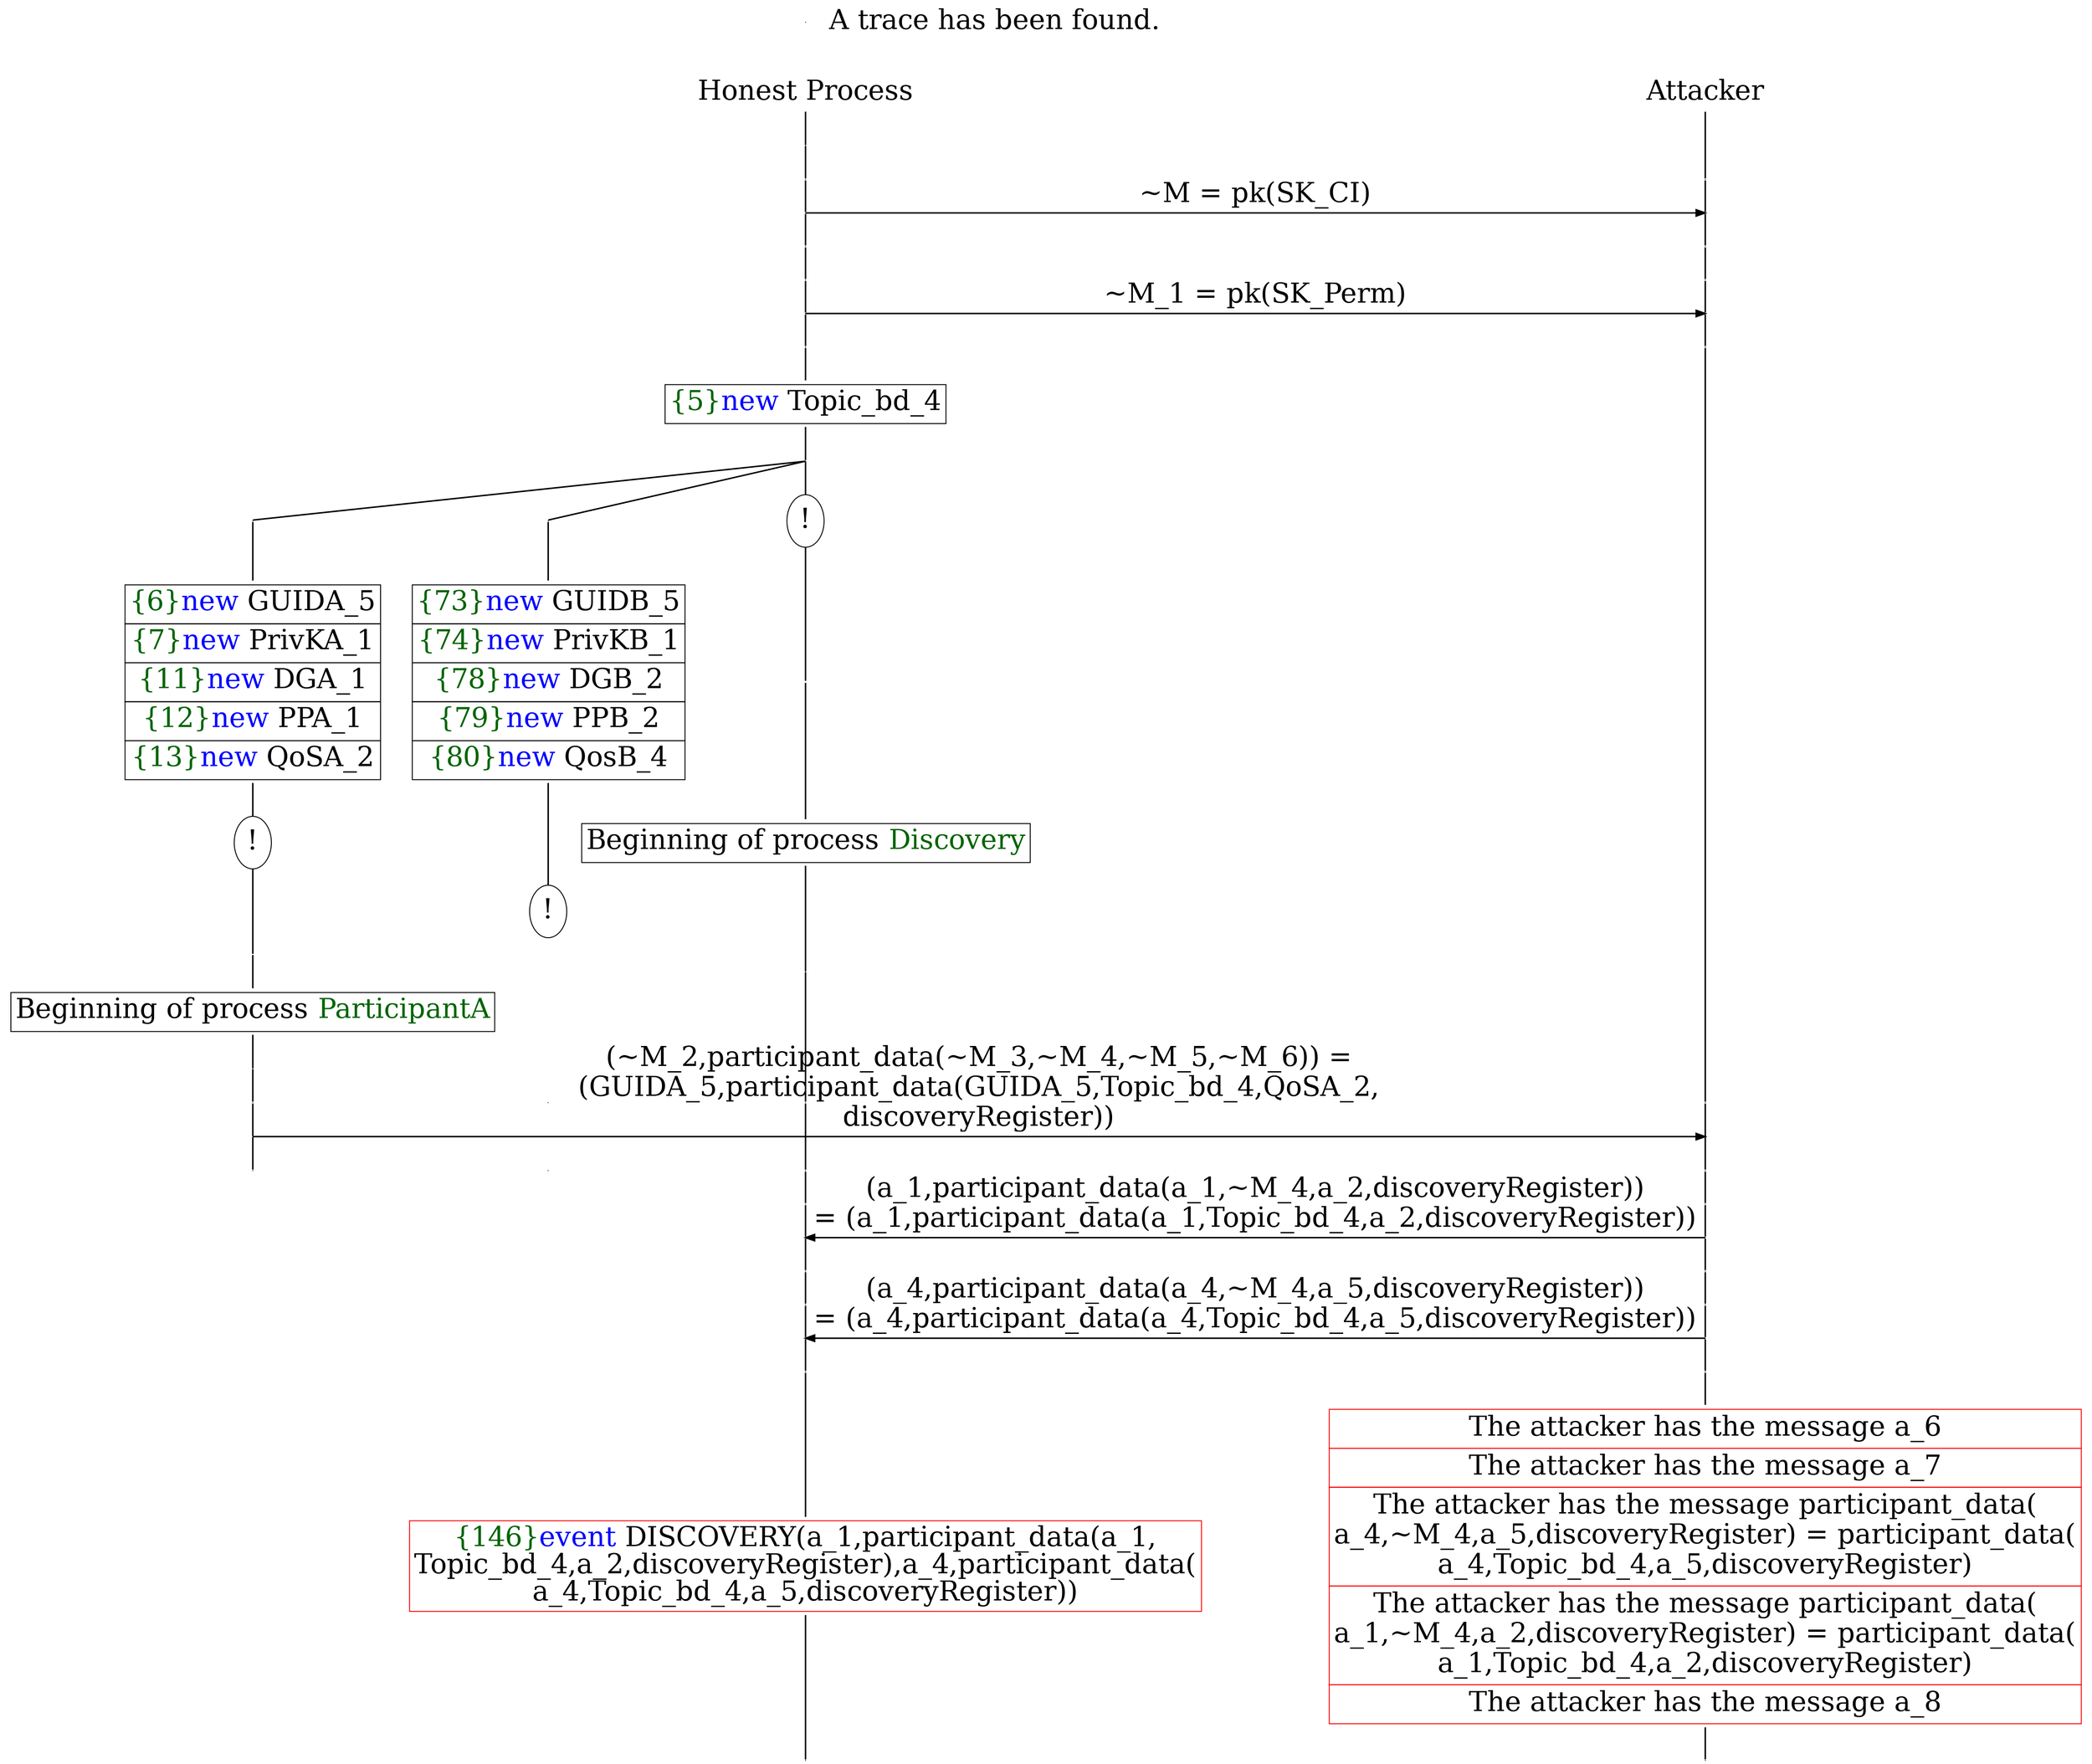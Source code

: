 digraph {
graph [ordering = out]
edge [arrowhead = none, penwidth = 1.6, fontsize = 30]
node [shape = point, width = 0, height = 0, fontsize = 30]
Trace<br/>
[label = <A trace has been found.<br/>
>, shape = plaintext]
P0__0 [label = "Honest Process", shape = plaintext]
P__0 [label = "Attacker", shape = plaintext]
Trace -> P0__0 [label = "", style = invisible, weight = 100]{rank = same; P0__0 P__0}
P0__0 -> P0__1 [label = <>, weight = 100]
P0__1 -> P0__2 [label = <>, weight = 100]
P__0 -> P__1 [label = <>, weight = 100]
{rank = same; P__1 P0__2}
P0__2 -> P0__3 [label = <>, weight = 100]
P__1 -> P__2 [label = <>, weight = 100]
{rank = same; P__2 P0__3}
P0__3 -> P__2 [label = <~M = pk(SK_CI)>, arrowhead = normal]
P0__3 -> P0__4 [label = <>, weight = 100]
P__2 -> P__3 [label = <>, weight = 100]
{rank = same; P__3 P0__4}
P0__4 -> P0__5 [label = <>, weight = 100]
P__3 -> P__4 [label = <>, weight = 100]
{rank = same; P__4 P0__5}
P0__5 -> P0__6 [label = <>, weight = 100]
P__4 -> P__5 [label = <>, weight = 100]
{rank = same; P__5 P0__6}
P0__6 -> P__5 [label = <~M_1 = pk(SK_Perm)>, arrowhead = normal]
P0__6 -> P0__7 [label = <>, weight = 100]
P__5 -> P__6 [label = <>, weight = 100]
{rank = same; P__6 P0__7}
P0__7 -> P0__8 [label = <>, weight = 100]
P0__8 [shape = plaintext, label = <<TABLE BORDER="0" CELLBORDER="1" CELLSPACING="0" CELLPADDING="4"> <TR><TD><FONT COLOR="darkgreen">{5}</FONT><FONT COLOR="blue">new </FONT>Topic_bd_4</TD></TR></TABLE>>]
P0__8 -> P0__9 [label = <>, weight = 100]
/*RPar */
P0__9 -> P0_2__9 [label = <>]
P0__9 -> P0_1__9 [label = <>]
P0__9 -> P0_0__9 [label = <>]
P0__9 [label = "", fixedsize = false, width = 0, height = 0, shape = none]
{rank = same; P0_0__9 P0_1__9 P0_2__9}
P0_0__9 [label = "!", shape = ellipse]
P0_0_0__9 [label = "", fixedsize = false, width = 0, height = 0, shape = none]
P0_0__9 -> P0_0_0__9 [label = <>, weight = 100]
P0_0_0__9 -> P0_0_0__10 [label = <>, weight = 100]
P0_0_0__10 [shape = plaintext, label = <<TABLE BORDER="0" CELLBORDER="1" CELLSPACING="0" CELLPADDING="4"> <TR><TD>Beginning of process <FONT COLOR="darkgreen">Discovery</FONT></TD></TR></TABLE>>]
P0_0_0__10 -> P0_0_0__11 [label = <>, weight = 100]
P0_1__9 -> P0_1__10 [label = <>, weight = 100]
P0_1__10 [shape = plaintext, label = <<TABLE BORDER="0" CELLBORDER="1" CELLSPACING="0" CELLPADDING="4"> <TR><TD><FONT COLOR="darkgreen">{73}</FONT><FONT COLOR="blue">new </FONT>GUIDB_5</TD></TR><TR><TD><FONT COLOR="darkgreen">{74}</FONT><FONT COLOR="blue">new </FONT>PrivKB_1</TD></TR><TR><TD><FONT COLOR="darkgreen">{78}</FONT><FONT COLOR="blue">new </FONT>DGB_2</TD></TR><TR><TD><FONT COLOR="darkgreen">{79}</FONT><FONT COLOR="blue">new </FONT>PPB_2</TD></TR><TR><TD><FONT COLOR="darkgreen">{80}</FONT><FONT COLOR="blue">new </FONT>QosB_4</TD></TR></TABLE>>]
P0_1__10 -> P0_1__11 [label = <>, weight = 100]
P0_1__11 [label = "!", shape = ellipse]
P0_2__9 -> P0_2__10 [label = <>, weight = 100]
P0_2__10 [shape = plaintext, label = <<TABLE BORDER="0" CELLBORDER="1" CELLSPACING="0" CELLPADDING="4"> <TR><TD><FONT COLOR="darkgreen">{6}</FONT><FONT COLOR="blue">new </FONT>GUIDA_5</TD></TR><TR><TD><FONT COLOR="darkgreen">{7}</FONT><FONT COLOR="blue">new </FONT>PrivKA_1</TD></TR><TR><TD><FONT COLOR="darkgreen">{11}</FONT><FONT COLOR="blue">new </FONT>DGA_1</TD></TR><TR><TD><FONT COLOR="darkgreen">{12}</FONT><FONT COLOR="blue">new </FONT>PPA_1</TD></TR><TR><TD><FONT COLOR="darkgreen">{13}</FONT><FONT COLOR="blue">new </FONT>QoSA_2</TD></TR></TABLE>>]
P0_2__10 -> P0_2__11 [label = <>, weight = 100]
P0_2__11 [label = "!", shape = ellipse]
P0_2_0__11 [label = "", fixedsize = false, width = 0, height = 0, shape = none]
P0_2__11 -> P0_2_0__11 [label = <>, weight = 100]
P0_2_0__11 -> P0_2_0__12 [label = <>, weight = 100]
P0_2_0__12 [shape = plaintext, label = <<TABLE BORDER="0" CELLBORDER="1" CELLSPACING="0" CELLPADDING="4"> <TR><TD>Beginning of process <FONT COLOR="darkgreen">ParticipantA</FONT></TD></TR></TABLE>>]
P0_2_0__12 -> P0_2_0__13 [label = <>, weight = 100]
P0_2_0__13 -> P0_2_0__14 [label = <>, weight = 100]
P0_1__12 [label = "", style = invisible]
P0_1__11 -> P0_1__12 [label = <>, weight = 100, style = invisible]
P0_0_0__11 -> P0_0_0__12 [label = <>, weight = 100]
P__6 -> P__7 [label = <>, weight = 100]
{rank = same; P__7 P0_0_0__12 P0_1__12 P0_2_0__14}
P0_2_0__14 -> P0_2_0__15 [label = <>, weight = 100]
P__7 -> P__8 [label = <>, weight = 100]
{rank = same; P__8 P0_2_0__15}
P0_2_0__15 -> P__8 [label = <(~M_2,participant_data(~M_3,~M_4,~M_5,~M_6)) =<br/>
(GUIDA_5,participant_data(GUIDA_5,Topic_bd_4,QoSA_2,<br/>
discoveryRegister))>, arrowhead = normal]
P0_2_0__15 -> P0_2_0__16 [label = <>, weight = 100]
P0_1__13 [label = "", style = invisible]
P0_1__12 -> P0_1__13 [label = <>, weight = 100, style = invisible]
P0_0_0__12 -> P0_0_0__13 [label = <>, weight = 100]
P__8 -> P__9 [label = <>, weight = 100]
{rank = same; P__9 P0_0_0__13 P0_1__13 P0_2_0__16}
P0_0_0__13 -> P0_0_0__14 [label = <>, weight = 100]
P__9 -> P__10 [label = <>, weight = 100]
{rank = same; P__10 P0_0_0__14}
P0_0_0__14 -> P0_0_0__15 [label = <>, weight = 100]
P__10 -> P__11 [label = <>, weight = 100]
{rank = same; P__11 P0_0_0__15}
P0_0_0__15 -> P__11 [label = <(a_1,participant_data(a_1,~M_4,a_2,discoveryRegister))<br/>
= (a_1,participant_data(a_1,Topic_bd_4,a_2,discoveryRegister))>, dir = back, arrowhead = normal]
P0_0_0__15 -> P0_0_0__16 [label = <>, weight = 100]
P__11 -> P__12 [label = <>, weight = 100]
{rank = same; P__12 P0_0_0__16}
P0_0_0__16 -> P0_0_0__17 [label = <>, weight = 100]
P__12 -> P__13 [label = <>, weight = 100]
{rank = same; P__13 P0_0_0__17}
P0_0_0__17 -> P0_0_0__18 [label = <>, weight = 100]
P__13 -> P__14 [label = <>, weight = 100]
{rank = same; P__14 P0_0_0__18}
P0_0_0__18 -> P__14 [label = <(a_4,participant_data(a_4,~M_4,a_5,discoveryRegister))<br/>
= (a_4,participant_data(a_4,Topic_bd_4,a_5,discoveryRegister))>, dir = back, arrowhead = normal]
P0_0_0__18 -> P0_0_0__19 [label = <>, weight = 100]
P__14 -> P__15 [label = <>, weight = 100]
{rank = same; P__15 P0_0_0__19}
P0_0_0__19 -> P0_0_0__20 [label = <>, weight = 100]
P0_0_0__20 [color = red, shape = plaintext, label = <<TABLE BORDER="0" CELLBORDER="1" CELLSPACING="0" CELLPADDING="4"> <TR><TD><FONT COLOR="darkgreen">{146}</FONT><FONT COLOR="blue">event</FONT> DISCOVERY(a_1,participant_data(a_1,<br/>
Topic_bd_4,a_2,discoveryRegister),a_4,participant_data(<br/>
a_4,Topic_bd_4,a_5,discoveryRegister))</TD></TR></TABLE>>]
P0_0_0__20 -> P0_0_0__21 [label = <>, weight = 100]
P__15 -> P__16 [label = <>, weight = 100]
P__16 [color = red, shape = plaintext, label = <<TABLE BORDER="0" CELLBORDER="1" CELLSPACING="0" CELLPADDING="4"> <TR><TD>The attacker has the message a_6</TD></TR><TR><TD>The attacker has the message a_7</TD></TR><TR><TD>The attacker has the message participant_data(<br/>
a_4,~M_4,a_5,discoveryRegister) = participant_data(<br/>
a_4,Topic_bd_4,a_5,discoveryRegister)</TD></TR><TR><TD>The attacker has the message participant_data(<br/>
a_1,~M_4,a_2,discoveryRegister) = participant_data(<br/>
a_1,Topic_bd_4,a_2,discoveryRegister)</TD></TR><TR><TD>The attacker has the message a_8</TD></TR></TABLE>>]
P__16 -> P__17 [label = <>, weight = 100]
}
